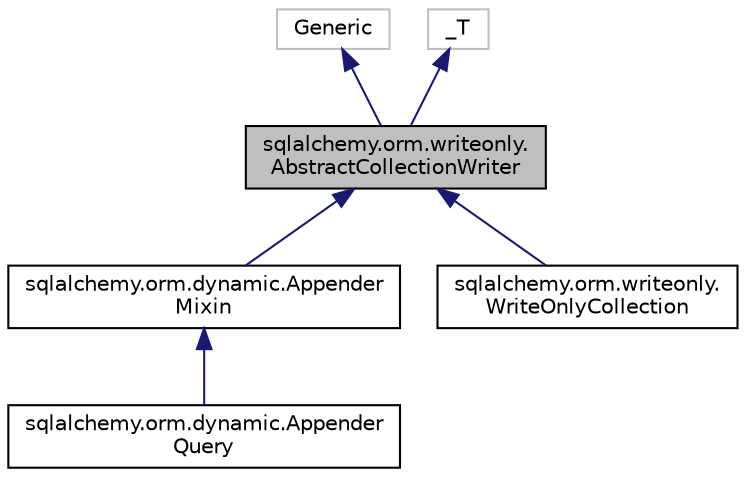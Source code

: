 digraph "sqlalchemy.orm.writeonly.AbstractCollectionWriter"
{
 // LATEX_PDF_SIZE
  edge [fontname="Helvetica",fontsize="10",labelfontname="Helvetica",labelfontsize="10"];
  node [fontname="Helvetica",fontsize="10",shape=record];
  Node1 [label="sqlalchemy.orm.writeonly.\lAbstractCollectionWriter",height=0.2,width=0.4,color="black", fillcolor="grey75", style="filled", fontcolor="black",tooltip=" "];
  Node2 -> Node1 [dir="back",color="midnightblue",fontsize="10",style="solid",fontname="Helvetica"];
  Node2 [label="Generic",height=0.2,width=0.4,color="grey75", fillcolor="white", style="filled",tooltip=" "];
  Node3 -> Node1 [dir="back",color="midnightblue",fontsize="10",style="solid",fontname="Helvetica"];
  Node3 [label="_T",height=0.2,width=0.4,color="grey75", fillcolor="white", style="filled",tooltip=" "];
  Node1 -> Node4 [dir="back",color="midnightblue",fontsize="10",style="solid",fontname="Helvetica"];
  Node4 [label="sqlalchemy.orm.dynamic.Appender\lMixin",height=0.2,width=0.4,color="black", fillcolor="white", style="filled",URL="$classsqlalchemy_1_1orm_1_1dynamic_1_1AppenderMixin.html",tooltip=" "];
  Node4 -> Node5 [dir="back",color="midnightblue",fontsize="10",style="solid",fontname="Helvetica"];
  Node5 [label="sqlalchemy.orm.dynamic.Appender\lQuery",height=0.2,width=0.4,color="black", fillcolor="white", style="filled",URL="$classsqlalchemy_1_1orm_1_1dynamic_1_1AppenderQuery.html",tooltip=" "];
  Node1 -> Node6 [dir="back",color="midnightblue",fontsize="10",style="solid",fontname="Helvetica"];
  Node6 [label="sqlalchemy.orm.writeonly.\lWriteOnlyCollection",height=0.2,width=0.4,color="black", fillcolor="white", style="filled",URL="$classsqlalchemy_1_1orm_1_1writeonly_1_1WriteOnlyCollection.html",tooltip=" "];
}
